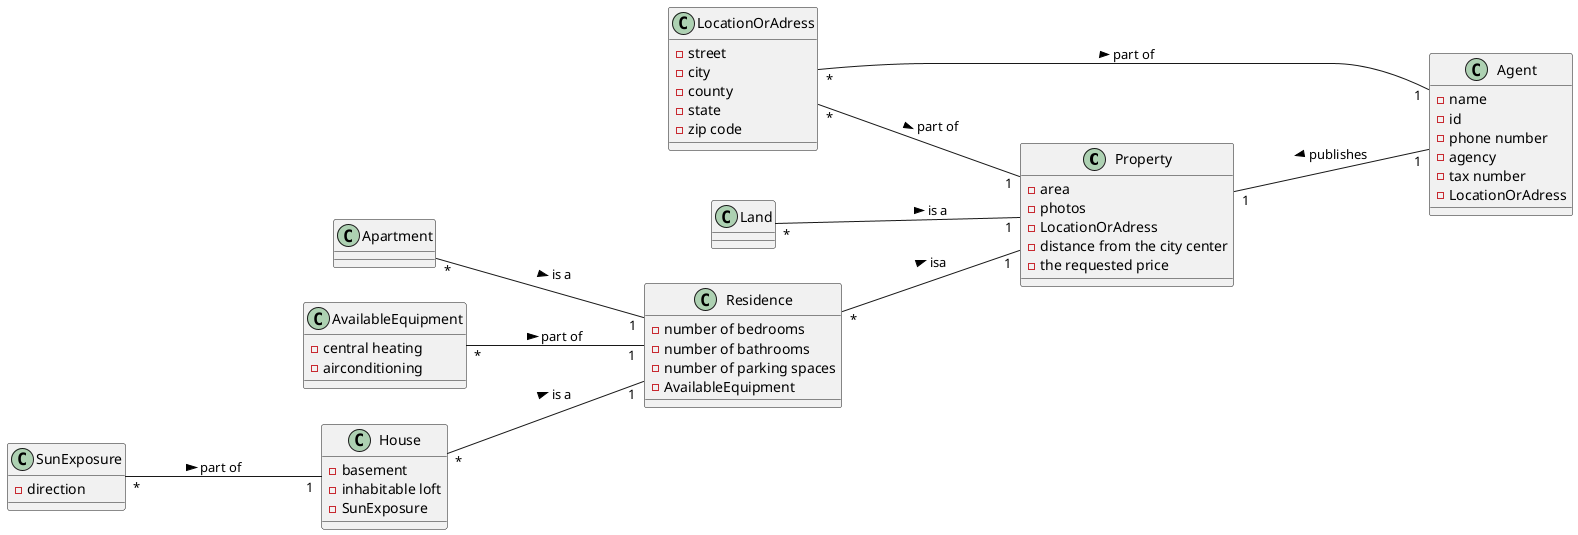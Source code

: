 @startuml

left to right direction

class Property

class Apartment

class AvailableEquipment

class House

class Residence

class LocationOrAdress

class Land

class Agent

class SunExposure

class Agent {
- name
- id
- phone number
- agency
- tax number
- LocationOrAdress
}

class Residence{
-number of bedrooms
 - number of bathrooms
 - number of parking spaces
 - AvailableEquipment
 }


class Property {
- area
- photos
- LocationOrAdress
- distance from the city center
- the requested price
}

class Apartment {
}

class House {
- basement
- inhabitable loft
- SunExposure
}

class Land {

}

class SunExposure {
- direction
}

'perguntar'

'/class LocationOrAdress {
  '- adressExtension
  '- zip code
  '}


class LocationOrAdress {
- street
- city
- county
- state
- zip code
}

class AvailableEquipment {
- central heating
- airconditioning
}

Property "1" --- "1" Agent: publishes <
Land "*" --- "1" Property: is a >
Residence "*" --- "1" Property: isa >

SunExposure "*" --- "1" House : part of >
LocationOrAdress "*" --- "1" Property : part of >
LocationOrAdress "*" --- "1" Agent : part of >
AvailableEquipment "*" --- "1" Residence : part of >
Apartment "*" --- "1" Residence : is a >
House "*" --- "1" Residence : is a >

@enduml